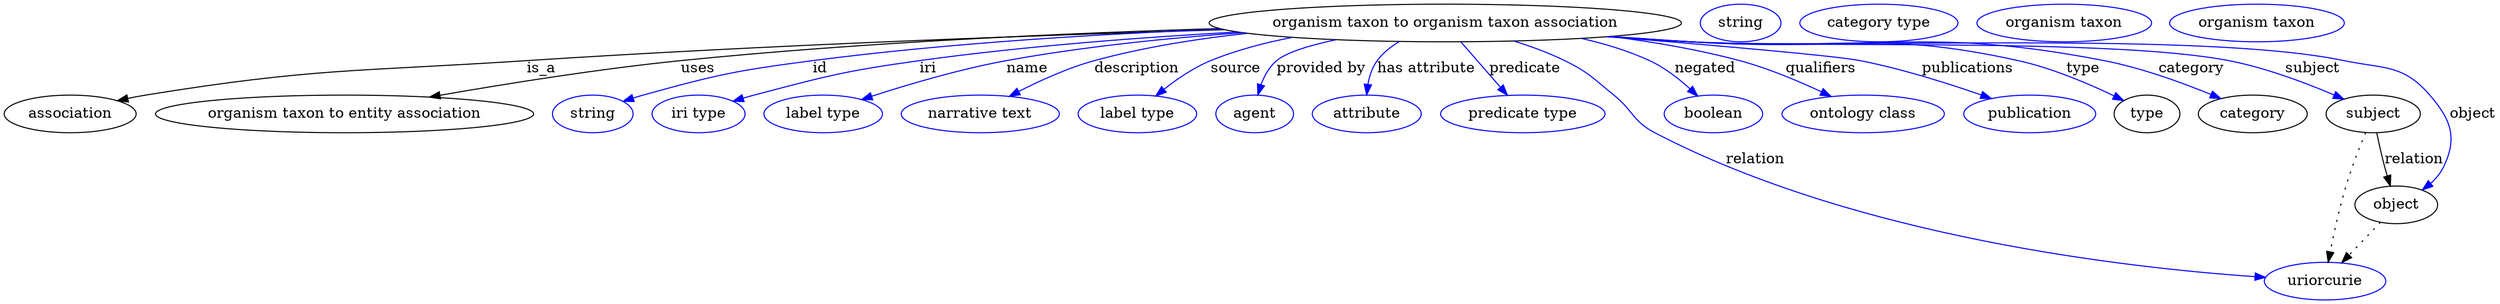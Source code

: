 digraph {
	graph [bb="0,0,2378,283"];
	node [label="\N"];
	"organism taxon to organism taxon association"	 [height=0.5,
		label="organism taxon to organism taxon association",
		pos="1376,265",
		width=6.2647];
	association	 [height=0.5,
		pos="63.044,178",
		width=1.7512];
	"organism taxon to organism taxon association" -> association	 [label=is_a,
		lp="511.04,221.5",
		pos="e,108.53,190.5 1162.3,259.23 984.2,253.71 723.93,243.98 497.04,229 335.84,218.36 294.33,223 135.04,196 129.65,195.08 124.05,193.98 \
118.48,192.77"];
	"organism taxon to entity association"	 [height=0.5,
		pos="325.04,178",
		width=5.019];
	"organism taxon to organism taxon association" -> "organism taxon to entity association"	 [label=uses,
		lp="658.54,221.5",
		pos="e,408.47,194.01 1157.2,260.59 1011,256.09 814.62,247.06 642.04,229 566.4,221.08 481.33,207.12 418.38,195.8"];
	id	 [color=blue,
		height=0.5,
		label=string,
		pos="562.04,178",
		width=1.0652];
	"organism taxon to organism taxon association" -> id	 [color=blue,
		label=id,
		lp="776.04,221.5",
		pos="e,591.25,189.77 1159.7,259.81 1043.5,255.1 898.03,246.12 769.04,229 697.5,219.51 679.37,216.06 610.04,196 607.06,195.14 604,194.18 \
600.94,193.16",
		style=solid];
	iri	 [color=blue,
		height=0.5,
		label="iri type",
		pos="663.04,178",
		width=1.2277];
	"organism taxon to organism taxon association" -> iri	 [color=blue,
		label=iri,
		lp="882.04,221.5",
		pos="e,696.22,189.95 1175.1,256.77 1083,251.42 972.7,242.78 874.04,229 803,219.08 785.25,214.9 716.04,196 712.71,195.09 709.28,194.08 \
705.84,193.03",
		style=solid];
	name	 [color=blue,
		height=0.5,
		label="label type",
		pos="782.04,178",
		width=1.5707];
	"organism taxon to organism taxon association" -> name	 [color=blue,
		label=name,
		lp="977.04,221.5",
		pos="e,820.09,191.46 1179.4,256.16 1108.8,250.87 1029,242.44 957.04,229 913.3,220.83 864.81,206.25 829.99,194.76",
		style=solid];
	description	 [color=blue,
		height=0.5,
		label="narrative text",
		pos="932.04,178",
		width=2.0943];
	"organism taxon to organism taxon association" -> description	 [color=blue,
		label=description,
		lp="1081,221.5",
		pos="e,960.81,194.84 1212.1,252.57 1143.6,246.32 1072.5,238.13 1040,229 1015.6,222.14 989.91,210.2 969.68,199.59",
		style=solid];
	source	 [color=blue,
		height=0.5,
		label="label type",
		pos="1082,178",
		width=1.5707];
	"organism taxon to organism taxon association" -> source	 [color=blue,
		label=source,
		lp="1176.5,221.5",
		pos="e,1100.5,195.19 1250.8,250.02 1210.1,244.04 1170.6,236.74 1152,229 1136.2,222.41 1120.6,211.57 1108.1,201.58",
		style=solid];
	"provided by"	 [color=blue,
		height=0.5,
		label=agent,
		pos="1194,178",
		width=1.0291];
	"organism taxon to organism taxon association" -> "provided by"	 [color=blue,
		label="provided by",
		lp="1258.5,221.5",
		pos="e,1197.5,196.09 1271.4,248.99 1247.1,243.6 1225.6,236.91 1216,229 1208.9,223.07 1204,214.38 1200.7,205.85",
		style=solid];
	"has attribute"	 [color=blue,
		height=0.5,
		label=attribute,
		pos="1301,178",
		width=1.4443];
	"organism taxon to organism taxon association" -> "has attribute"	 [color=blue,
		label="has attribute",
		lp="1358,221.5",
		pos="e,1300.9,196.01 1331.4,247.16 1323.6,242.3 1316.4,236.3 1311,229 1306.2,222.41 1303.6,214.11 1302.2,206.14",
		style=solid];
	predicate	 [color=blue,
		height=0.5,
		label="predicate type",
		pos="1450,178",
		width=2.1845];
	"organism taxon to organism taxon association" -> predicate	 [color=blue,
		label=predicate,
		lp="1452.5,221.5",
		pos="e,1435,195.71 1391.4,246.97 1402.1,234.41 1416.5,217.47 1428.3,203.52",
		style=solid];
	relation	 [color=blue,
		height=0.5,
		label=uriorcurie,
		pos="2214,18",
		width=1.6068];
	"organism taxon to organism taxon association" -> relation	 [color=blue,
		label=relation,
		lp="1672,134.5",
		pos="e,2156.4,20.622 1443.4,247.74 1459.4,242.61 1476.1,236.35 1491,229 1513.9,217.72 1518.3,212.15 1538,196 1556.1,181.28 1555.5,170.92 \
1576,160 1766.1,58.931 2024.9,29.676 2146.1,21.302",
		style=solid];
	negated	 [color=blue,
		height=0.5,
		label=boolean,
		pos="1632,178",
		width=1.2999];
	"organism taxon to organism taxon association" -> negated	 [color=blue,
		label=negated,
		lp="1624,221.5",
		pos="e,1616.1,195.35 1487.7,249.35 1522.3,243.42 1555.5,236.32 1571,229 1584.9,222.48 1598.2,212.02 1608.9,202.26",
		style=solid];
	qualifiers	 [color=blue,
		height=0.5,
		label="ontology class",
		pos="1774,178",
		width=2.1484];
	"organism taxon to organism taxon association" -> qualifiers	 [color=blue,
		label=qualifiers,
		lp="1734,221.5",
		pos="e,1742.7,194.6 1537,252.34 1576.7,247.05 1618.8,239.56 1657,229 1683.4,221.73 1711.5,209.62 1733.6,199.03",
		style=solid];
	publications	 [color=blue,
		height=0.5,
		label=publication,
		pos="1932,178",
		width=1.7512];
	"organism taxon to organism taxon association" -> publications	 [color=blue,
		label=publications,
		lp="1875,221.5",
		pos="e,1894.5,192.53 1534.9,252.21 1634.6,243.89 1748.6,233.74 1772,229 1810.9,221.14 1853.6,207.25 1885.1,195.95",
		style=solid];
	type	 [height=0.5,
		pos="2044,178",
		width=0.86659];
	"organism taxon to organism taxon association" -> type	 [color=blue,
		label=type,
		lp="1984,221.5",
		pos="e,2021.2,190.51 1536.2,252.32 1561.3,250.46 1586.9,248.62 1611,247 1749.6,237.7 1787.6,259.62 1923,229 1954.6,221.86 1988.5,206.93 \
2012.3,195.05",
		style=solid];
	category	 [height=0.5,
		pos="2145,178",
		width=1.4443];
	"organism taxon to organism taxon association" -> category	 [color=blue,
		label=category,
		lp="2088,221.5",
		pos="e,2113.6,192.47 1534.6,252.19 1560.2,250.31 1586.3,248.51 1611,247 1698.3,241.66 1918.3,246.06 2004,229 2038.9,222.07 2076.6,208.04 \
2104.3,196.45",
		style=solid];
	subject	 [height=0.5,
		pos="2260,178",
		width=1.2457];
	"organism taxon to organism taxon association" -> subject	 [color=blue,
		label=subject,
		lp="2199.5,221.5",
		pos="e,2231.4,191.86 1533,252.07 1559.1,250.18 1585.8,248.41 1611,247 1724.9,240.64 2012.2,251.32 2124,229 2158.3,222.17 2195.3,207.8 \
2222,196.05",
		style=solid];
	object	 [height=0.5,
		pos="2282,91",
		width=1.1013];
	"organism taxon to organism taxon association" -> object	 [color=blue,
		label=object,
		lp="2355.5,178",
		pos="e,2307.5,105.11 1532.4,251.98 1558.6,250.1 1585.6,248.34 1611,247 1748.5,239.74 2095.2,256.57 2230,229 2269.3,220.96 2287.7,226.25 \
2314,196 2334.5,172.46 2340.6,155.13 2327,127 2324.3,121.2 2320,116.04 2315.3,111.57",
		style=solid];
	association_type	 [color=blue,
		height=0.5,
		label=string,
		pos="1658,265",
		width=1.0652];
	association_category	 [color=blue,
		height=0.5,
		label="category type",
		pos="1790,265",
		width=2.0943];
	subject -> relation	 [pos="e,2216.9,36.006 2252.1,160.13 2246.2,146.37 2238.3,126.75 2233,109 2226.8,88.182 2221.9,64.102 2218.6,45.943",
		style=dotted];
	subject -> object	 [label=relation,
		lp="2299,134.5",
		pos="e,2276.3,108.86 2263.5,159.97 2265.5,150.18 2268.2,137.87 2271,127 2271.7,124.31 2272.5,121.51 2273.3,118.73"];
	"organism taxon to organism taxon association_subject"	 [color=blue,
		height=0.5,
		label="organism taxon",
		pos="1967,265",
		width=2.3109];
	object -> relation	 [pos="e,2230.2,35.346 2266.3,74.069 2257.6,64.805 2246.8,53.154 2237.2,42.876",
		style=dotted];
	"organism taxon to organism taxon association_object"	 [color=blue,
		height=0.5,
		label="organism taxon",
		pos="2151,265",
		width=2.3109];
}
